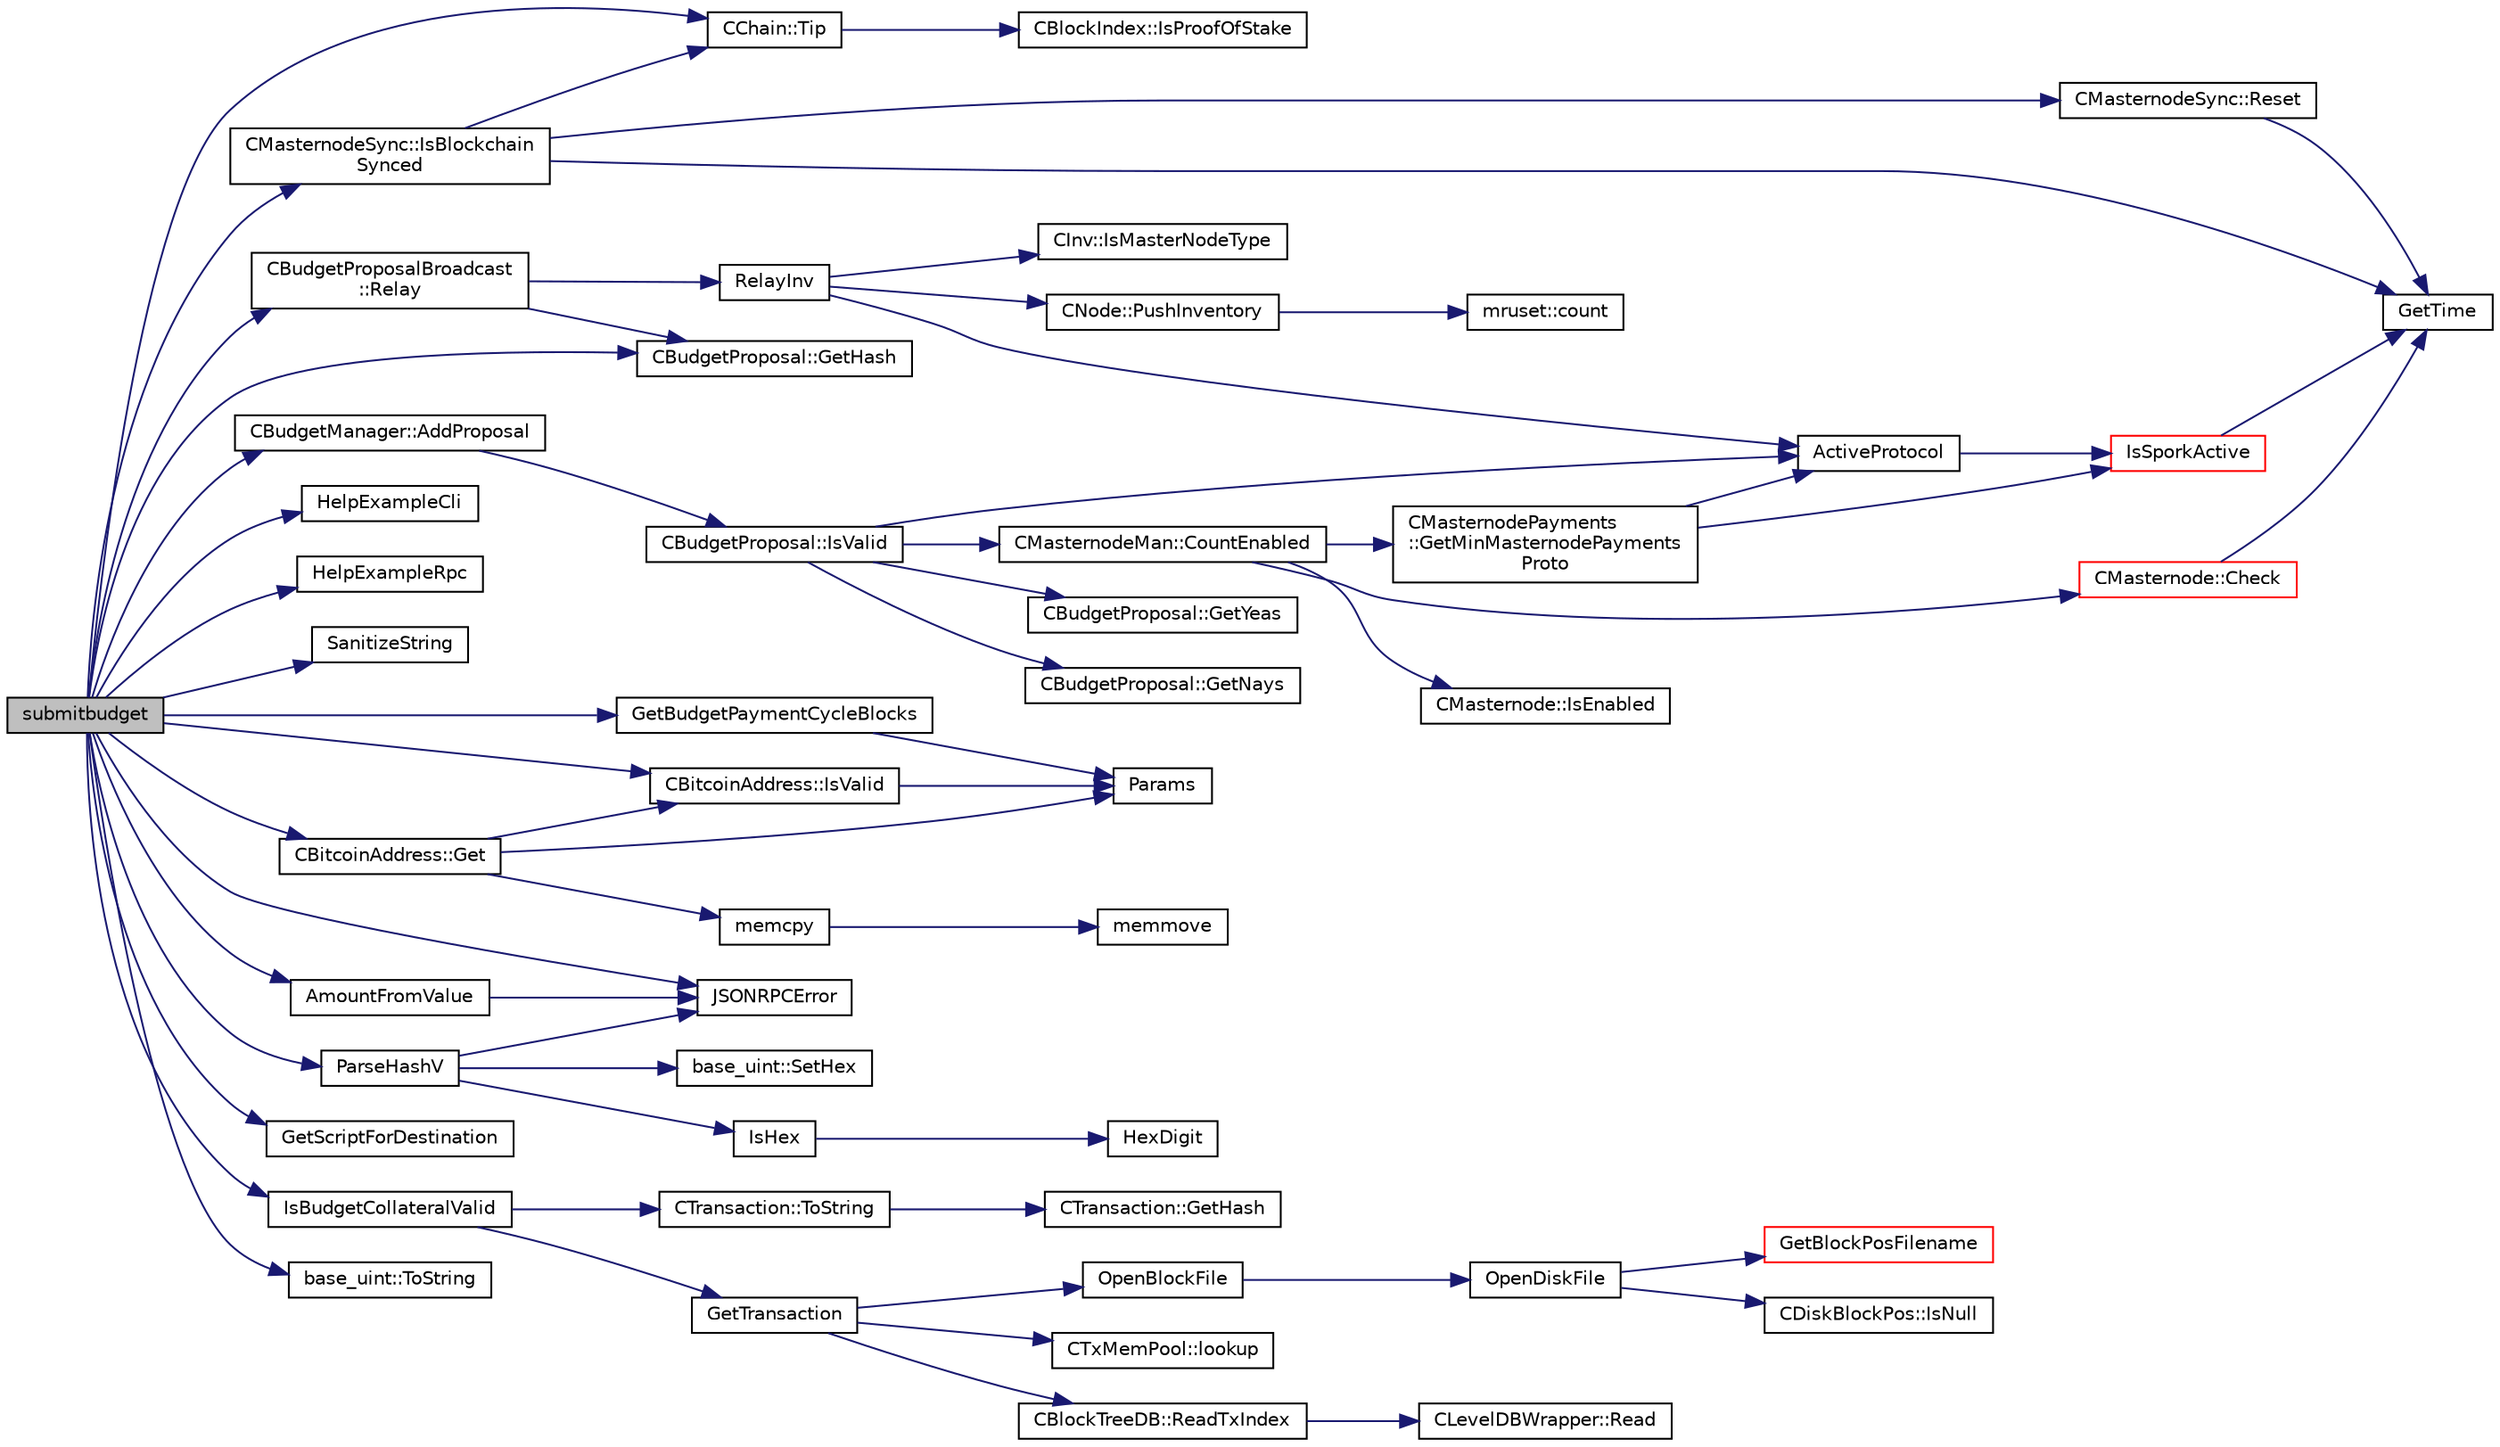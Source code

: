 digraph "submitbudget"
{
  edge [fontname="Helvetica",fontsize="10",labelfontname="Helvetica",labelfontsize="10"];
  node [fontname="Helvetica",fontsize="10",shape=record];
  rankdir="LR";
  Node692 [label="submitbudget",height=0.2,width=0.4,color="black", fillcolor="grey75", style="filled", fontcolor="black"];
  Node692 -> Node693 [color="midnightblue",fontsize="10",style="solid",fontname="Helvetica"];
  Node693 [label="CChain::Tip",height=0.2,width=0.4,color="black", fillcolor="white", style="filled",URL="$class_c_chain.html#a40ccefec14f8f3195c08c827af8cf412",tooltip="Returns the index entry for the tip of this chain, or NULL if none. "];
  Node693 -> Node694 [color="midnightblue",fontsize="10",style="solid",fontname="Helvetica"];
  Node694 [label="CBlockIndex::IsProofOfStake",height=0.2,width=0.4,color="black", fillcolor="white", style="filled",URL="$class_c_block_index.html#a2438a891e9d43821c0d99e1bdac56fde"];
  Node692 -> Node695 [color="midnightblue",fontsize="10",style="solid",fontname="Helvetica"];
  Node695 [label="HelpExampleCli",height=0.2,width=0.4,color="black", fillcolor="white", style="filled",URL="$rpcserver_8cpp.html#ac01ac6eab5467567ed0da106814e04ec"];
  Node692 -> Node696 [color="midnightblue",fontsize="10",style="solid",fontname="Helvetica"];
  Node696 [label="HelpExampleRpc",height=0.2,width=0.4,color="black", fillcolor="white", style="filled",URL="$rpcserver_8cpp.html#a06ea60e24e5a1053a14a11b1009bf9ef"];
  Node692 -> Node697 [color="midnightblue",fontsize="10",style="solid",fontname="Helvetica"];
  Node697 [label="SanitizeString",height=0.2,width=0.4,color="black", fillcolor="white", style="filled",URL="$utilstrencodings_8cpp.html#ae204f01eeaadc5a85015a51f369a8356"];
  Node692 -> Node698 [color="midnightblue",fontsize="10",style="solid",fontname="Helvetica"];
  Node698 [label="GetBudgetPaymentCycleBlocks",height=0.2,width=0.4,color="black", fillcolor="white", style="filled",URL="$masternode-budget_8cpp.html#a25f51a3a63c2bdfca39a2c9a7f110ab1"];
  Node698 -> Node699 [color="midnightblue",fontsize="10",style="solid",fontname="Helvetica"];
  Node699 [label="Params",height=0.2,width=0.4,color="black", fillcolor="white", style="filled",URL="$chainparams_8cpp.html#ace5c5b706d71a324a417dd2db394fd4a",tooltip="Return the currently selected parameters. "];
  Node692 -> Node700 [color="midnightblue",fontsize="10",style="solid",fontname="Helvetica"];
  Node700 [label="CBitcoinAddress::IsValid",height=0.2,width=0.4,color="black", fillcolor="white", style="filled",URL="$class_c_bitcoin_address.html#ab39907ce6895062a8f8bf585270ef13b"];
  Node700 -> Node699 [color="midnightblue",fontsize="10",style="solid",fontname="Helvetica"];
  Node692 -> Node701 [color="midnightblue",fontsize="10",style="solid",fontname="Helvetica"];
  Node701 [label="JSONRPCError",height=0.2,width=0.4,color="black", fillcolor="white", style="filled",URL="$rpcprotocol_8cpp.html#a17b1bb111ab339efc951929834766039"];
  Node692 -> Node702 [color="midnightblue",fontsize="10",style="solid",fontname="Helvetica"];
  Node702 [label="GetScriptForDestination",height=0.2,width=0.4,color="black", fillcolor="white", style="filled",URL="$standard_8cpp.html#ae40f28d3b46c21033f6ee1f1200d0321"];
  Node692 -> Node703 [color="midnightblue",fontsize="10",style="solid",fontname="Helvetica"];
  Node703 [label="CBitcoinAddress::Get",height=0.2,width=0.4,color="black", fillcolor="white", style="filled",URL="$class_c_bitcoin_address.html#a1e44de10dfc84d1fd2e15150f1e22b8e"];
  Node703 -> Node700 [color="midnightblue",fontsize="10",style="solid",fontname="Helvetica"];
  Node703 -> Node704 [color="midnightblue",fontsize="10",style="solid",fontname="Helvetica"];
  Node704 [label="memcpy",height=0.2,width=0.4,color="black", fillcolor="white", style="filled",URL="$glibc__compat_8cpp.html#a0f46826ab0466591e136db24394923cf"];
  Node704 -> Node705 [color="midnightblue",fontsize="10",style="solid",fontname="Helvetica"];
  Node705 [label="memmove",height=0.2,width=0.4,color="black", fillcolor="white", style="filled",URL="$glibc__compat_8cpp.html#a9778d49e9029dd75bc53ecbbf9f5e9a1"];
  Node703 -> Node699 [color="midnightblue",fontsize="10",style="solid",fontname="Helvetica"];
  Node692 -> Node706 [color="midnightblue",fontsize="10",style="solid",fontname="Helvetica"];
  Node706 [label="AmountFromValue",height=0.2,width=0.4,color="black", fillcolor="white", style="filled",URL="$rpcserver_8cpp.html#a848a8074b8c630442ccdd556a0f38a51"];
  Node706 -> Node701 [color="midnightblue",fontsize="10",style="solid",fontname="Helvetica"];
  Node692 -> Node707 [color="midnightblue",fontsize="10",style="solid",fontname="Helvetica"];
  Node707 [label="ParseHashV",height=0.2,width=0.4,color="black", fillcolor="white", style="filled",URL="$rpcserver_8cpp.html#ae00da5fd5abdf11d125f98190e599194"];
  Node707 -> Node708 [color="midnightblue",fontsize="10",style="solid",fontname="Helvetica"];
  Node708 [label="IsHex",height=0.2,width=0.4,color="black", fillcolor="white", style="filled",URL="$utilstrencodings_8cpp.html#aa4e3553d2b2fe693c106f4296685f75c"];
  Node708 -> Node709 [color="midnightblue",fontsize="10",style="solid",fontname="Helvetica"];
  Node709 [label="HexDigit",height=0.2,width=0.4,color="black", fillcolor="white", style="filled",URL="$utilstrencodings_8cpp.html#aa59e8a8c5a39cb5041f93bb95dd02119"];
  Node707 -> Node701 [color="midnightblue",fontsize="10",style="solid",fontname="Helvetica"];
  Node707 -> Node710 [color="midnightblue",fontsize="10",style="solid",fontname="Helvetica"];
  Node710 [label="base_uint::SetHex",height=0.2,width=0.4,color="black", fillcolor="white", style="filled",URL="$classbase__uint.html#ade1a897fac931f28f54998c92c797228"];
  Node692 -> Node711 [color="midnightblue",fontsize="10",style="solid",fontname="Helvetica"];
  Node711 [label="IsBudgetCollateralValid",height=0.2,width=0.4,color="black", fillcolor="white", style="filled",URL="$masternode-budget_8cpp.html#af987fefd1417be5dcd356634986dbf83"];
  Node711 -> Node712 [color="midnightblue",fontsize="10",style="solid",fontname="Helvetica"];
  Node712 [label="GetTransaction",height=0.2,width=0.4,color="black", fillcolor="white", style="filled",URL="$main_8cpp.html#a044ae412844f02db690466dd24d9bb71",tooltip="Return transaction in tx, and if it was found inside a block, its hash is placed in hashBlock..."];
  Node712 -> Node713 [color="midnightblue",fontsize="10",style="solid",fontname="Helvetica"];
  Node713 [label="CTxMemPool::lookup",height=0.2,width=0.4,color="black", fillcolor="white", style="filled",URL="$class_c_tx_mem_pool.html#ad6d9966cdeb4b6586f7186e709b4e77e"];
  Node712 -> Node714 [color="midnightblue",fontsize="10",style="solid",fontname="Helvetica"];
  Node714 [label="CBlockTreeDB::ReadTxIndex",height=0.2,width=0.4,color="black", fillcolor="white", style="filled",URL="$class_c_block_tree_d_b.html#a74383427266d627e84c2d0c8e21e03c7"];
  Node714 -> Node715 [color="midnightblue",fontsize="10",style="solid",fontname="Helvetica"];
  Node715 [label="CLevelDBWrapper::Read",height=0.2,width=0.4,color="black", fillcolor="white", style="filled",URL="$class_c_level_d_b_wrapper.html#a0cb51d3b8f042641b2d0aa76c3185527"];
  Node712 -> Node716 [color="midnightblue",fontsize="10",style="solid",fontname="Helvetica"];
  Node716 [label="OpenBlockFile",height=0.2,width=0.4,color="black", fillcolor="white", style="filled",URL="$main_8cpp.html#a0d81388930a4ccb6a69b9abdd1ef5097",tooltip="Open a block file (blk?????.dat) "];
  Node716 -> Node717 [color="midnightblue",fontsize="10",style="solid",fontname="Helvetica"];
  Node717 [label="OpenDiskFile",height=0.2,width=0.4,color="black", fillcolor="white", style="filled",URL="$main_8cpp.html#ab15fc61f1d9596ad0aca703ff2c74635"];
  Node717 -> Node718 [color="midnightblue",fontsize="10",style="solid",fontname="Helvetica"];
  Node718 [label="CDiskBlockPos::IsNull",height=0.2,width=0.4,color="black", fillcolor="white", style="filled",URL="$struct_c_disk_block_pos.html#a7dd98fe3f5372d358df61db31899b0af"];
  Node717 -> Node719 [color="midnightblue",fontsize="10",style="solid",fontname="Helvetica"];
  Node719 [label="GetBlockPosFilename",height=0.2,width=0.4,color="red", fillcolor="white", style="filled",URL="$main_8cpp.html#a2f26f074aac584c3398de1dcdac59de9",tooltip="Translation to a filesystem path. "];
  Node711 -> Node721 [color="midnightblue",fontsize="10",style="solid",fontname="Helvetica"];
  Node721 [label="CTransaction::ToString",height=0.2,width=0.4,color="black", fillcolor="white", style="filled",URL="$class_c_transaction.html#a80370923c3ac828de68919295d5d0659"];
  Node721 -> Node722 [color="midnightblue",fontsize="10",style="solid",fontname="Helvetica"];
  Node722 [label="CTransaction::GetHash",height=0.2,width=0.4,color="black", fillcolor="white", style="filled",URL="$class_c_transaction.html#a7efd1379de830341417c0bfa23a149aa"];
  Node692 -> Node723 [color="midnightblue",fontsize="10",style="solid",fontname="Helvetica"];
  Node723 [label="CBudgetProposal::GetHash",height=0.2,width=0.4,color="black", fillcolor="white", style="filled",URL="$class_c_budget_proposal.html#a7c69d6e50ef8c4870ab5af71d37ae2b7"];
  Node692 -> Node724 [color="midnightblue",fontsize="10",style="solid",fontname="Helvetica"];
  Node724 [label="base_uint::ToString",height=0.2,width=0.4,color="black", fillcolor="white", style="filled",URL="$classbase__uint.html#acccba4d9d51a0c36261718ca0cbb293b"];
  Node692 -> Node725 [color="midnightblue",fontsize="10",style="solid",fontname="Helvetica"];
  Node725 [label="CMasternodeSync::IsBlockchain\lSynced",height=0.2,width=0.4,color="black", fillcolor="white", style="filled",URL="$class_c_masternode_sync.html#a222b31867c8dd473a21ed4d2841ad477"];
  Node725 -> Node726 [color="midnightblue",fontsize="10",style="solid",fontname="Helvetica"];
  Node726 [label="GetTime",height=0.2,width=0.4,color="black", fillcolor="white", style="filled",URL="$utiltime_8cpp.html#a46fac5fba8ba905b5f9acb364f5d8c6f",tooltip="For unit testing. "];
  Node725 -> Node727 [color="midnightblue",fontsize="10",style="solid",fontname="Helvetica"];
  Node727 [label="CMasternodeSync::Reset",height=0.2,width=0.4,color="black", fillcolor="white", style="filled",URL="$class_c_masternode_sync.html#a10c27866eb1d20c317a34fbde3fe1ef3"];
  Node727 -> Node726 [color="midnightblue",fontsize="10",style="solid",fontname="Helvetica"];
  Node725 -> Node693 [color="midnightblue",fontsize="10",style="solid",fontname="Helvetica"];
  Node692 -> Node728 [color="midnightblue",fontsize="10",style="solid",fontname="Helvetica"];
  Node728 [label="CBudgetProposalBroadcast\l::Relay",height=0.2,width=0.4,color="black", fillcolor="white", style="filled",URL="$class_c_budget_proposal_broadcast.html#a7a791236cedfc5beb5fefa438d5626fb"];
  Node728 -> Node723 [color="midnightblue",fontsize="10",style="solid",fontname="Helvetica"];
  Node728 -> Node729 [color="midnightblue",fontsize="10",style="solid",fontname="Helvetica"];
  Node729 [label="RelayInv",height=0.2,width=0.4,color="black", fillcolor="white", style="filled",URL="$net_8cpp.html#a653718509f060207d28139fa8346e64a"];
  Node729 -> Node730 [color="midnightblue",fontsize="10",style="solid",fontname="Helvetica"];
  Node730 [label="CInv::IsMasterNodeType",height=0.2,width=0.4,color="black", fillcolor="white", style="filled",URL="$class_c_inv.html#ab96a3a729beb1092a87604667dc5baba"];
  Node729 -> Node731 [color="midnightblue",fontsize="10",style="solid",fontname="Helvetica"];
  Node731 [label="ActiveProtocol",height=0.2,width=0.4,color="black", fillcolor="white", style="filled",URL="$main_8cpp.html#a138f84e8c8976fe85712b695c32ee3c7",tooltip="See whether the protocol update is enforced for connected nodes. "];
  Node731 -> Node732 [color="midnightblue",fontsize="10",style="solid",fontname="Helvetica"];
  Node732 [label="IsSporkActive",height=0.2,width=0.4,color="red", fillcolor="white", style="filled",URL="$spork_8cpp.html#a3305663176e21e81c80dc951a7f8ea5e"];
  Node732 -> Node726 [color="midnightblue",fontsize="10",style="solid",fontname="Helvetica"];
  Node729 -> Node734 [color="midnightblue",fontsize="10",style="solid",fontname="Helvetica"];
  Node734 [label="CNode::PushInventory",height=0.2,width=0.4,color="black", fillcolor="white", style="filled",URL="$class_c_node.html#a7cef2333aa8776127a7e7fcab659eb6a"];
  Node734 -> Node735 [color="midnightblue",fontsize="10",style="solid",fontname="Helvetica"];
  Node735 [label="mruset::count",height=0.2,width=0.4,color="black", fillcolor="white", style="filled",URL="$classmruset.html#aff65b732aed809fb84542e1136321a24"];
  Node692 -> Node736 [color="midnightblue",fontsize="10",style="solid",fontname="Helvetica"];
  Node736 [label="CBudgetManager::AddProposal",height=0.2,width=0.4,color="black", fillcolor="white", style="filled",URL="$class_c_budget_manager.html#a0338c710edb15b7c1b0818a98d085ead"];
  Node736 -> Node737 [color="midnightblue",fontsize="10",style="solid",fontname="Helvetica"];
  Node737 [label="CBudgetProposal::IsValid",height=0.2,width=0.4,color="black", fillcolor="white", style="filled",URL="$class_c_budget_proposal.html#afaa5e910085e8f0aea26aad6fa99ed2b"];
  Node737 -> Node738 [color="midnightblue",fontsize="10",style="solid",fontname="Helvetica"];
  Node738 [label="CBudgetProposal::GetNays",height=0.2,width=0.4,color="black", fillcolor="white", style="filled",URL="$class_c_budget_proposal.html#a25210a8820448464f88721937b4570a5"];
  Node737 -> Node739 [color="midnightblue",fontsize="10",style="solid",fontname="Helvetica"];
  Node739 [label="CBudgetProposal::GetYeas",height=0.2,width=0.4,color="black", fillcolor="white", style="filled",URL="$class_c_budget_proposal.html#afa25c9e366bff2c00ba488ce5d89e0d1"];
  Node737 -> Node740 [color="midnightblue",fontsize="10",style="solid",fontname="Helvetica"];
  Node740 [label="CMasternodeMan::CountEnabled",height=0.2,width=0.4,color="black", fillcolor="white", style="filled",URL="$class_c_masternode_man.html#ae495279a035d7d259375ae95cbde28f4"];
  Node740 -> Node741 [color="midnightblue",fontsize="10",style="solid",fontname="Helvetica"];
  Node741 [label="CMasternodePayments\l::GetMinMasternodePayments\lProto",height=0.2,width=0.4,color="black", fillcolor="white", style="filled",URL="$class_c_masternode_payments.html#adb98cc9f21cf8746c0b6ac3131b85dfb"];
  Node741 -> Node732 [color="midnightblue",fontsize="10",style="solid",fontname="Helvetica"];
  Node741 -> Node731 [color="midnightblue",fontsize="10",style="solid",fontname="Helvetica"];
  Node740 -> Node742 [color="midnightblue",fontsize="10",style="solid",fontname="Helvetica"];
  Node742 [label="CMasternode::Check",height=0.2,width=0.4,color="red", fillcolor="white", style="filled",URL="$class_c_masternode.html#aa5892c0b8ec6d2a05cbb081cb1e0aa3c"];
  Node742 -> Node726 [color="midnightblue",fontsize="10",style="solid",fontname="Helvetica"];
  Node740 -> Node747 [color="midnightblue",fontsize="10",style="solid",fontname="Helvetica"];
  Node747 [label="CMasternode::IsEnabled",height=0.2,width=0.4,color="black", fillcolor="white", style="filled",URL="$class_c_masternode.html#a08782379f6ba10e9087b39f0cef19bce"];
  Node737 -> Node731 [color="midnightblue",fontsize="10",style="solid",fontname="Helvetica"];
}
